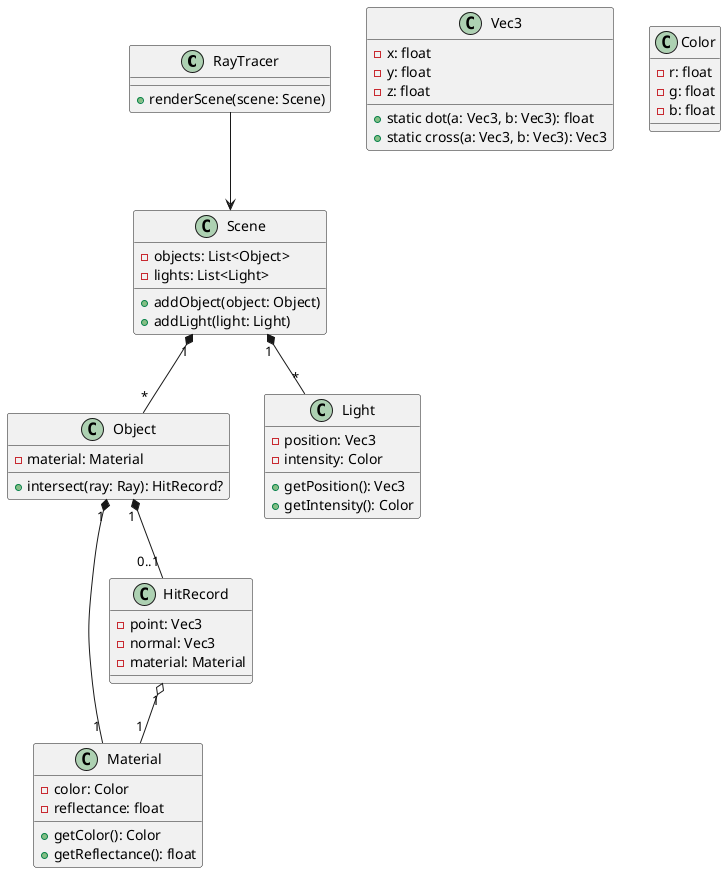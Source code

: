 @startuml
class RayTracer {
    + renderScene(scene: Scene)
}

class Scene {
    - objects: List<Object>
    - lights: List<Light>
    + addObject(object: Object)
    + addLight(light: Light)
}

class Object {
    - material: Material
    + intersect(ray: Ray): HitRecord?
}

class Light {
    - position: Vec3
    - intensity: Color
    + getPosition(): Vec3
    + getIntensity(): Color
}

class Material {
    - color: Color
    - reflectance: float
    + getColor(): Color
    + getReflectance(): float
}

class HitRecord {
    - point: Vec3
    - normal: Vec3
    - material: Material
}

class Vec3 {
    - x: float
    - y: float
    - z: float
    + static dot(a: Vec3, b: Vec3): float
    + static cross(a: Vec3, b: Vec3): Vec3
}

class Color {
    - r: float
    - g: float
    - b: float
}
RayTracer --> Scene
Scene "1" *-- "*" Object
Scene "1" *-- "*" Light
Object "1" *-- "1" Material
Object "1" *-- "0..1" HitRecord
HitRecord "1" o-- "1" Material
@enduml
